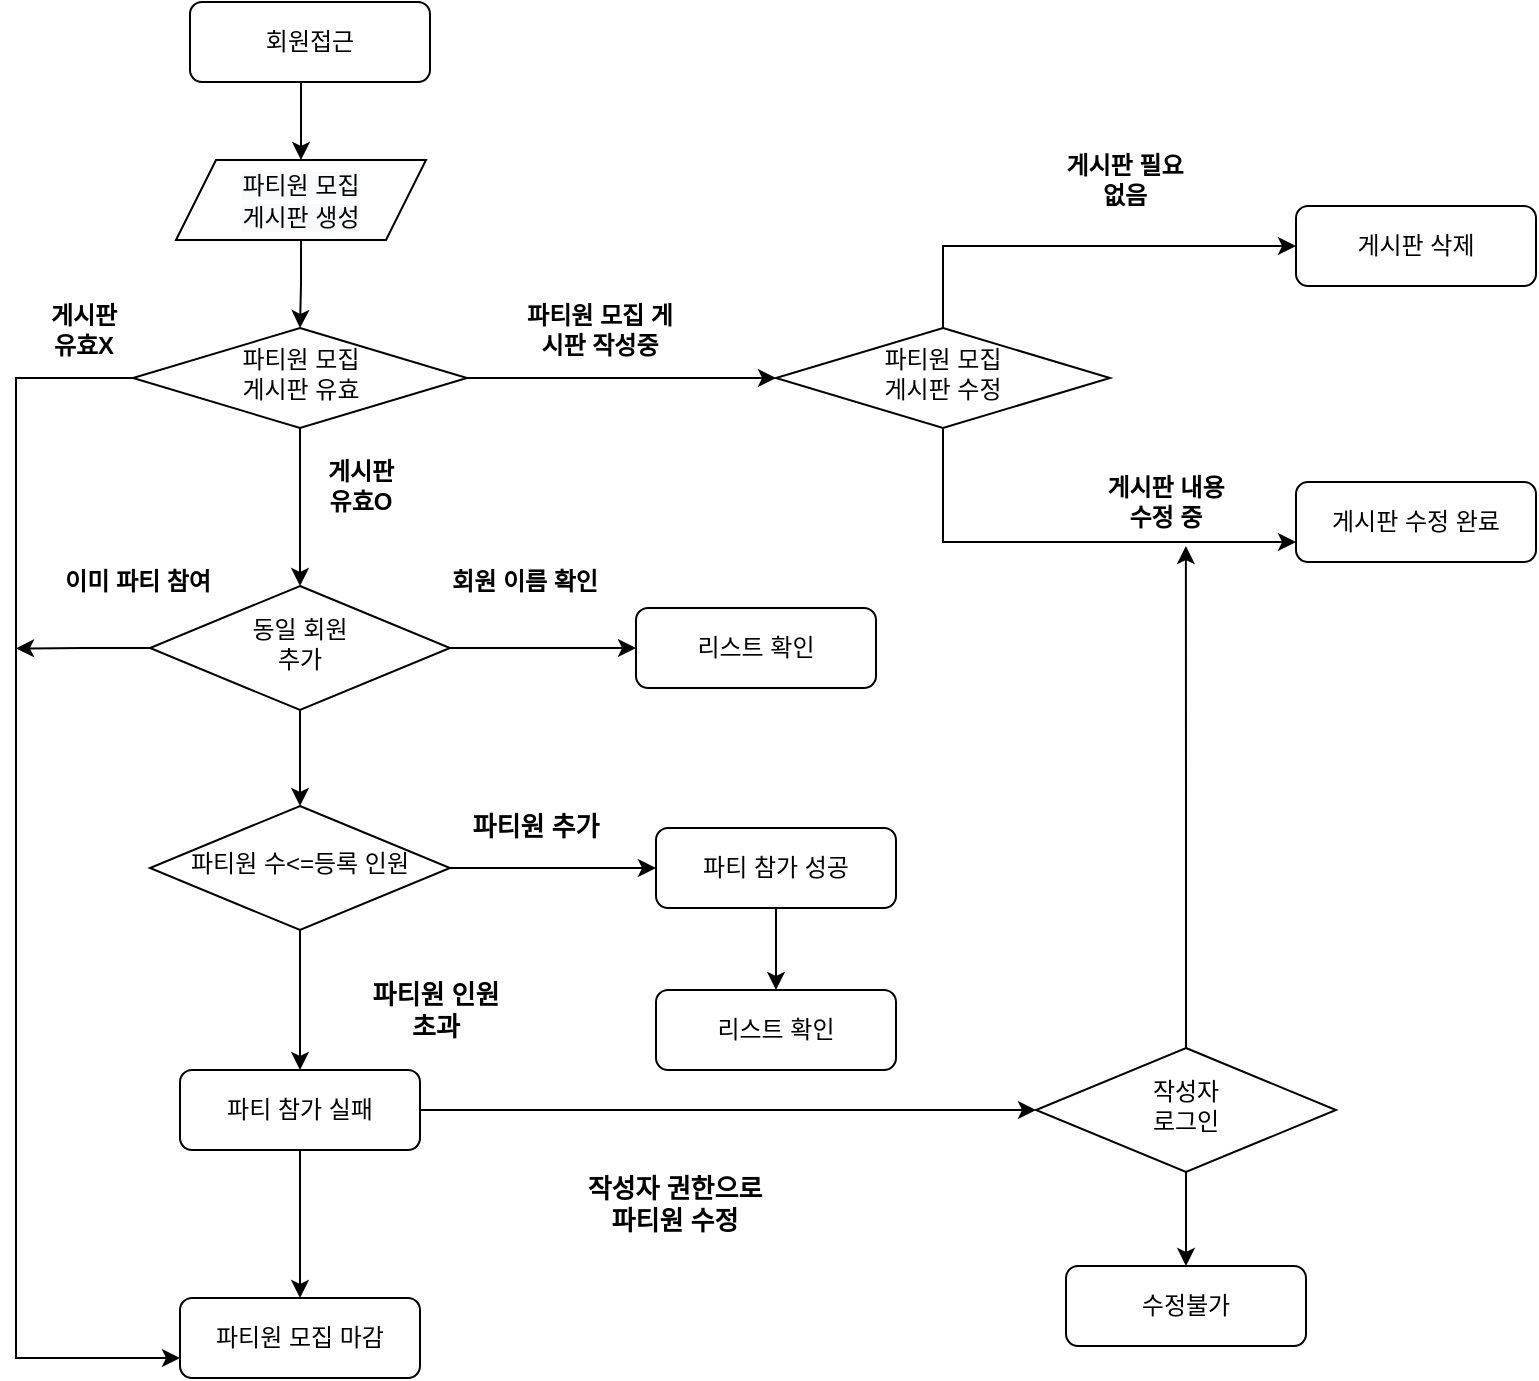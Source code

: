 <mxfile version="15.1.0" type="github">
  <diagram id="C5RBs43oDa-KdzZeNtuy" name="Page-1">
    <mxGraphModel dx="958" dy="567" grid="1" gridSize="10" guides="1" tooltips="1" connect="1" arrows="1" fold="1" page="1" pageScale="1" pageWidth="827" pageHeight="1169" math="0" shadow="0">
      <root>
        <mxCell id="WIyWlLk6GJQsqaUBKTNV-0" />
        <mxCell id="WIyWlLk6GJQsqaUBKTNV-1" parent="WIyWlLk6GJQsqaUBKTNV-0" />
        <mxCell id="6zjBVDcBIrsnw04U2uf7-14" style="edgeStyle=orthogonalEdgeStyle;rounded=0;orthogonalLoop=1;jettySize=auto;html=1;exitX=0.5;exitY=1;exitDx=0;exitDy=0;entryX=0.5;entryY=0;entryDx=0;entryDy=0;fontSize=13;" edge="1" parent="WIyWlLk6GJQsqaUBKTNV-1" source="WIyWlLk6GJQsqaUBKTNV-3" target="6zjBVDcBIrsnw04U2uf7-11">
          <mxGeometry relative="1" as="geometry" />
        </mxCell>
        <mxCell id="WIyWlLk6GJQsqaUBKTNV-3" value="&lt;font style=&quot;vertical-align: inherit&quot;&gt;&lt;font style=&quot;vertical-align: inherit&quot;&gt;회원접근&lt;/font&gt;&lt;/font&gt;" style="rounded=1;whiteSpace=wrap;html=1;fontSize=12;glass=0;strokeWidth=1;shadow=0;" parent="WIyWlLk6GJQsqaUBKTNV-1" vertex="1">
          <mxGeometry x="137" y="78" width="120" height="40" as="geometry" />
        </mxCell>
        <mxCell id="6zjBVDcBIrsnw04U2uf7-18" style="edgeStyle=orthogonalEdgeStyle;rounded=0;orthogonalLoop=1;jettySize=auto;html=1;exitX=0.5;exitY=1;exitDx=0;exitDy=0;entryX=0.5;entryY=0;entryDx=0;entryDy=0;fontSize=14;" edge="1" parent="WIyWlLk6GJQsqaUBKTNV-1" source="WIyWlLk6GJQsqaUBKTNV-6" target="6zjBVDcBIrsnw04U2uf7-15">
          <mxGeometry relative="1" as="geometry" />
        </mxCell>
        <mxCell id="6zjBVDcBIrsnw04U2uf7-38" style="edgeStyle=orthogonalEdgeStyle;rounded=0;orthogonalLoop=1;jettySize=auto;html=1;exitX=1;exitY=0.5;exitDx=0;exitDy=0;entryX=0;entryY=0.5;entryDx=0;entryDy=0;fontSize=12;" edge="1" parent="WIyWlLk6GJQsqaUBKTNV-1" source="WIyWlLk6GJQsqaUBKTNV-6" target="WIyWlLk6GJQsqaUBKTNV-7">
          <mxGeometry relative="1" as="geometry" />
        </mxCell>
        <mxCell id="WIyWlLk6GJQsqaUBKTNV-6" value="파티원 수&amp;lt;=등록 인원" style="rhombus;whiteSpace=wrap;html=1;shadow=0;fontFamily=Helvetica;fontSize=12;align=center;strokeWidth=1;spacing=6;spacingTop=-4;" parent="WIyWlLk6GJQsqaUBKTNV-1" vertex="1">
          <mxGeometry x="117" y="480" width="150" height="62" as="geometry" />
        </mxCell>
        <mxCell id="6zjBVDcBIrsnw04U2uf7-53" style="edgeStyle=orthogonalEdgeStyle;rounded=0;orthogonalLoop=1;jettySize=auto;html=1;exitX=0.5;exitY=1;exitDx=0;exitDy=0;entryX=0.5;entryY=0;entryDx=0;entryDy=0;fontSize=13;" edge="1" parent="WIyWlLk6GJQsqaUBKTNV-1" source="WIyWlLk6GJQsqaUBKTNV-7" target="6zjBVDcBIrsnw04U2uf7-52">
          <mxGeometry relative="1" as="geometry" />
        </mxCell>
        <mxCell id="WIyWlLk6GJQsqaUBKTNV-7" value="파티 참가 성공" style="rounded=1;whiteSpace=wrap;html=1;fontSize=12;glass=0;strokeWidth=1;shadow=0;" parent="WIyWlLk6GJQsqaUBKTNV-1" vertex="1">
          <mxGeometry x="370" y="491" width="120" height="40" as="geometry" />
        </mxCell>
        <mxCell id="6zjBVDcBIrsnw04U2uf7-25" style="edgeStyle=orthogonalEdgeStyle;rounded=0;orthogonalLoop=1;jettySize=auto;html=1;exitX=0.5;exitY=1;exitDx=0;exitDy=0;entryX=0.5;entryY=0;entryDx=0;entryDy=0;fontSize=14;" edge="1" parent="WIyWlLk6GJQsqaUBKTNV-1" source="6zjBVDcBIrsnw04U2uf7-11" target="6zjBVDcBIrsnw04U2uf7-24">
          <mxGeometry relative="1" as="geometry" />
        </mxCell>
        <mxCell id="6zjBVDcBIrsnw04U2uf7-11" value="&#xa;&#xa;&lt;span style=&quot;color: rgb(0, 0, 0); font-family: helvetica; font-size: 12px; font-style: normal; font-weight: 400; letter-spacing: normal; text-align: center; text-indent: 0px; text-transform: none; word-spacing: 0px; background-color: rgb(248, 249, 250); display: inline; float: none;&quot;&gt;파티원 모집&lt;/span&gt;&lt;br style=&quot;color: rgb(0, 0, 0); font-family: helvetica; font-size: 12px; font-style: normal; font-weight: 400; letter-spacing: normal; text-align: center; text-indent: 0px; text-transform: none; word-spacing: 0px; background-color: rgb(248, 249, 250);&quot;&gt;&lt;span style=&quot;color: rgb(0, 0, 0); font-family: helvetica; font-size: 12px; font-style: normal; font-weight: 400; letter-spacing: normal; text-align: center; text-indent: 0px; text-transform: none; word-spacing: 0px; background-color: rgb(248, 249, 250); display: inline; float: none;&quot;&gt;게시판 생성&lt;/span&gt;&#xa;&#xa;" style="shape=parallelogram;perimeter=parallelogramPerimeter;whiteSpace=wrap;html=1;fixedSize=1;fontSize=13;" vertex="1" parent="WIyWlLk6GJQsqaUBKTNV-1">
          <mxGeometry x="130" y="157" width="125" height="40" as="geometry" />
        </mxCell>
        <mxCell id="6zjBVDcBIrsnw04U2uf7-20" style="edgeStyle=orthogonalEdgeStyle;rounded=0;orthogonalLoop=1;jettySize=auto;html=1;exitX=0.5;exitY=1;exitDx=0;exitDy=0;entryX=0.5;entryY=0;entryDx=0;entryDy=0;fontSize=14;" edge="1" parent="WIyWlLk6GJQsqaUBKTNV-1" source="6zjBVDcBIrsnw04U2uf7-15" target="6zjBVDcBIrsnw04U2uf7-19">
          <mxGeometry relative="1" as="geometry" />
        </mxCell>
        <mxCell id="6zjBVDcBIrsnw04U2uf7-62" style="edgeStyle=orthogonalEdgeStyle;rounded=0;orthogonalLoop=1;jettySize=auto;html=1;exitX=1;exitY=0.5;exitDx=0;exitDy=0;entryX=0;entryY=0.5;entryDx=0;entryDy=0;fontSize=13;" edge="1" parent="WIyWlLk6GJQsqaUBKTNV-1" source="6zjBVDcBIrsnw04U2uf7-15" target="6zjBVDcBIrsnw04U2uf7-61">
          <mxGeometry relative="1" as="geometry" />
        </mxCell>
        <mxCell id="6zjBVDcBIrsnw04U2uf7-15" value="파티 참가 실패" style="rounded=1;whiteSpace=wrap;html=1;fontSize=12;glass=0;strokeWidth=1;shadow=0;" vertex="1" parent="WIyWlLk6GJQsqaUBKTNV-1">
          <mxGeometry x="132" y="612" width="120" height="40" as="geometry" />
        </mxCell>
        <mxCell id="6zjBVDcBIrsnw04U2uf7-19" value="파티원 모집 마감" style="rounded=1;whiteSpace=wrap;html=1;fontSize=12;glass=0;strokeWidth=1;shadow=0;" vertex="1" parent="WIyWlLk6GJQsqaUBKTNV-1">
          <mxGeometry x="132" y="726" width="120" height="40" as="geometry" />
        </mxCell>
        <mxCell id="6zjBVDcBIrsnw04U2uf7-27" style="edgeStyle=orthogonalEdgeStyle;rounded=0;orthogonalLoop=1;jettySize=auto;html=1;exitX=0;exitY=0.5;exitDx=0;exitDy=0;entryX=0;entryY=0.75;entryDx=0;entryDy=0;fontSize=14;" edge="1" parent="WIyWlLk6GJQsqaUBKTNV-1" source="6zjBVDcBIrsnw04U2uf7-24" target="6zjBVDcBIrsnw04U2uf7-19">
          <mxGeometry relative="1" as="geometry">
            <Array as="points">
              <mxPoint x="50" y="266" />
              <mxPoint x="50" y="756" />
            </Array>
          </mxGeometry>
        </mxCell>
        <mxCell id="6zjBVDcBIrsnw04U2uf7-33" style="edgeStyle=orthogonalEdgeStyle;rounded=0;orthogonalLoop=1;jettySize=auto;html=1;exitX=1;exitY=0.5;exitDx=0;exitDy=0;entryX=0;entryY=0.5;entryDx=0;entryDy=0;fontSize=12;" edge="1" parent="WIyWlLk6GJQsqaUBKTNV-1" source="6zjBVDcBIrsnw04U2uf7-24" target="6zjBVDcBIrsnw04U2uf7-32">
          <mxGeometry relative="1" as="geometry" />
        </mxCell>
        <mxCell id="6zjBVDcBIrsnw04U2uf7-48" style="edgeStyle=orthogonalEdgeStyle;rounded=0;orthogonalLoop=1;jettySize=auto;html=1;exitX=0.5;exitY=1;exitDx=0;exitDy=0;entryX=0.5;entryY=0;entryDx=0;entryDy=0;fontSize=13;" edge="1" parent="WIyWlLk6GJQsqaUBKTNV-1" source="6zjBVDcBIrsnw04U2uf7-24" target="6zjBVDcBIrsnw04U2uf7-47">
          <mxGeometry relative="1" as="geometry" />
        </mxCell>
        <mxCell id="6zjBVDcBIrsnw04U2uf7-24" value="파티원 모집&lt;br&gt;게시판 유효" style="rhombus;whiteSpace=wrap;html=1;shadow=0;fontFamily=Helvetica;fontSize=12;align=center;strokeWidth=1;spacing=6;spacingTop=-4;" vertex="1" parent="WIyWlLk6GJQsqaUBKTNV-1">
          <mxGeometry x="108.5" y="241" width="167" height="50" as="geometry" />
        </mxCell>
        <mxCell id="6zjBVDcBIrsnw04U2uf7-29" value="게시판 유효X" style="text;html=1;strokeColor=none;fillColor=none;align=center;verticalAlign=middle;whiteSpace=wrap;rounded=0;fontSize=12;fontStyle=1" vertex="1" parent="WIyWlLk6GJQsqaUBKTNV-1">
          <mxGeometry x="60" y="232" width="47.5" height="20" as="geometry" />
        </mxCell>
        <mxCell id="6zjBVDcBIrsnw04U2uf7-31" value="게시판 유효O" style="text;html=1;strokeColor=none;fillColor=none;align=center;verticalAlign=middle;whiteSpace=wrap;rounded=0;fontSize=12;fontStyle=1" vertex="1" parent="WIyWlLk6GJQsqaUBKTNV-1">
          <mxGeometry x="197.5" y="310" width="48.5" height="20" as="geometry" />
        </mxCell>
        <mxCell id="6zjBVDcBIrsnw04U2uf7-36" style="edgeStyle=orthogonalEdgeStyle;rounded=0;orthogonalLoop=1;jettySize=auto;html=1;exitX=0.5;exitY=0;exitDx=0;exitDy=0;entryX=0;entryY=0.5;entryDx=0;entryDy=0;fontSize=12;" edge="1" parent="WIyWlLk6GJQsqaUBKTNV-1" source="6zjBVDcBIrsnw04U2uf7-32" target="6zjBVDcBIrsnw04U2uf7-34">
          <mxGeometry relative="1" as="geometry" />
        </mxCell>
        <mxCell id="6zjBVDcBIrsnw04U2uf7-37" style="edgeStyle=orthogonalEdgeStyle;rounded=0;orthogonalLoop=1;jettySize=auto;html=1;exitX=0.5;exitY=1;exitDx=0;exitDy=0;entryX=0;entryY=0.75;entryDx=0;entryDy=0;fontSize=12;" edge="1" parent="WIyWlLk6GJQsqaUBKTNV-1" source="6zjBVDcBIrsnw04U2uf7-32" target="6zjBVDcBIrsnw04U2uf7-35">
          <mxGeometry relative="1" as="geometry" />
        </mxCell>
        <mxCell id="6zjBVDcBIrsnw04U2uf7-32" value="파티원 모집&lt;br&gt;게시판 수정" style="rhombus;whiteSpace=wrap;html=1;shadow=0;fontFamily=Helvetica;fontSize=12;align=center;strokeWidth=1;spacing=6;spacingTop=-4;" vertex="1" parent="WIyWlLk6GJQsqaUBKTNV-1">
          <mxGeometry x="430" y="241" width="167" height="50" as="geometry" />
        </mxCell>
        <mxCell id="6zjBVDcBIrsnw04U2uf7-34" value="게시판 삭제" style="rounded=1;whiteSpace=wrap;html=1;fontSize=12;glass=0;strokeWidth=1;shadow=0;" vertex="1" parent="WIyWlLk6GJQsqaUBKTNV-1">
          <mxGeometry x="690" y="180" width="120" height="40" as="geometry" />
        </mxCell>
        <mxCell id="6zjBVDcBIrsnw04U2uf7-35" value="게시판 수정 완료" style="rounded=1;whiteSpace=wrap;html=1;fontSize=12;glass=0;strokeWidth=1;shadow=0;" vertex="1" parent="WIyWlLk6GJQsqaUBKTNV-1">
          <mxGeometry x="690" y="318" width="120" height="40" as="geometry" />
        </mxCell>
        <mxCell id="6zjBVDcBIrsnw04U2uf7-39" value="파티원 추가" style="text;html=1;strokeColor=none;fillColor=none;align=center;verticalAlign=middle;whiteSpace=wrap;rounded=0;fontSize=13;fontStyle=1" vertex="1" parent="WIyWlLk6GJQsqaUBKTNV-1">
          <mxGeometry x="270" y="480" width="80" height="20" as="geometry" />
        </mxCell>
        <mxCell id="6zjBVDcBIrsnw04U2uf7-40" value="파티원 인원 초과" style="text;html=1;strokeColor=none;fillColor=none;align=center;verticalAlign=middle;whiteSpace=wrap;rounded=0;fontSize=13;fontStyle=1" vertex="1" parent="WIyWlLk6GJQsqaUBKTNV-1">
          <mxGeometry x="220" y="572" width="80" height="20" as="geometry" />
        </mxCell>
        <mxCell id="6zjBVDcBIrsnw04U2uf7-44" value="파티원 모집 게시판 작성중" style="text;html=1;strokeColor=none;fillColor=none;align=center;verticalAlign=middle;whiteSpace=wrap;rounded=0;fontSize=12;fontStyle=1" vertex="1" parent="WIyWlLk6GJQsqaUBKTNV-1">
          <mxGeometry x="302" y="232" width="80" height="20" as="geometry" />
        </mxCell>
        <mxCell id="6zjBVDcBIrsnw04U2uf7-45" value="게시판 필요 없음" style="text;html=1;strokeColor=none;fillColor=none;align=center;verticalAlign=middle;whiteSpace=wrap;rounded=0;fontSize=12;fontStyle=1" vertex="1" parent="WIyWlLk6GJQsqaUBKTNV-1">
          <mxGeometry x="570" y="157" width="68.75" height="20" as="geometry" />
        </mxCell>
        <mxCell id="6zjBVDcBIrsnw04U2uf7-46" value="게시판 내용 수정 중" style="text;html=1;strokeColor=none;fillColor=none;align=center;verticalAlign=middle;whiteSpace=wrap;rounded=0;fontSize=12;fontStyle=1" vertex="1" parent="WIyWlLk6GJQsqaUBKTNV-1">
          <mxGeometry x="590" y="318" width="70" height="20" as="geometry" />
        </mxCell>
        <mxCell id="6zjBVDcBIrsnw04U2uf7-49" style="edgeStyle=orthogonalEdgeStyle;rounded=0;orthogonalLoop=1;jettySize=auto;html=1;exitX=0;exitY=0.5;exitDx=0;exitDy=0;fontSize=13;" edge="1" parent="WIyWlLk6GJQsqaUBKTNV-1" source="6zjBVDcBIrsnw04U2uf7-47">
          <mxGeometry relative="1" as="geometry">
            <mxPoint x="50" y="401.235" as="targetPoint" />
          </mxGeometry>
        </mxCell>
        <mxCell id="6zjBVDcBIrsnw04U2uf7-51" style="edgeStyle=orthogonalEdgeStyle;rounded=0;orthogonalLoop=1;jettySize=auto;html=1;exitX=1;exitY=0.5;exitDx=0;exitDy=0;entryX=0;entryY=0.5;entryDx=0;entryDy=0;fontSize=13;" edge="1" parent="WIyWlLk6GJQsqaUBKTNV-1" source="6zjBVDcBIrsnw04U2uf7-47" target="6zjBVDcBIrsnw04U2uf7-50">
          <mxGeometry relative="1" as="geometry" />
        </mxCell>
        <mxCell id="6zjBVDcBIrsnw04U2uf7-66" style="edgeStyle=orthogonalEdgeStyle;rounded=0;orthogonalLoop=1;jettySize=auto;html=1;exitX=0.5;exitY=1;exitDx=0;exitDy=0;entryX=0.5;entryY=0;entryDx=0;entryDy=0;fontSize=13;" edge="1" parent="WIyWlLk6GJQsqaUBKTNV-1" source="6zjBVDcBIrsnw04U2uf7-47" target="WIyWlLk6GJQsqaUBKTNV-6">
          <mxGeometry relative="1" as="geometry" />
        </mxCell>
        <mxCell id="6zjBVDcBIrsnw04U2uf7-47" value="동일 회원&lt;br&gt;추가" style="rhombus;whiteSpace=wrap;html=1;shadow=0;fontFamily=Helvetica;fontSize=12;align=center;strokeWidth=1;spacing=6;spacingTop=-4;" vertex="1" parent="WIyWlLk6GJQsqaUBKTNV-1">
          <mxGeometry x="117" y="370" width="150" height="62" as="geometry" />
        </mxCell>
        <mxCell id="6zjBVDcBIrsnw04U2uf7-50" value="리스트 확인" style="rounded=1;whiteSpace=wrap;html=1;fontSize=12;glass=0;strokeWidth=1;shadow=0;" vertex="1" parent="WIyWlLk6GJQsqaUBKTNV-1">
          <mxGeometry x="360" y="381" width="120" height="40" as="geometry" />
        </mxCell>
        <mxCell id="6zjBVDcBIrsnw04U2uf7-52" value="리스트 확인" style="rounded=1;whiteSpace=wrap;html=1;fontSize=12;glass=0;strokeWidth=1;shadow=0;" vertex="1" parent="WIyWlLk6GJQsqaUBKTNV-1">
          <mxGeometry x="370" y="572" width="120" height="40" as="geometry" />
        </mxCell>
        <mxCell id="6zjBVDcBIrsnw04U2uf7-54" value="이미 파티 참여" style="text;html=1;strokeColor=none;fillColor=none;align=center;verticalAlign=middle;whiteSpace=wrap;rounded=0;fontSize=12;fontStyle=1" vertex="1" parent="WIyWlLk6GJQsqaUBKTNV-1">
          <mxGeometry x="70" y="358" width="81.5" height="20" as="geometry" />
        </mxCell>
        <mxCell id="6zjBVDcBIrsnw04U2uf7-55" value="회원 이름 확인" style="text;html=1;strokeColor=none;fillColor=none;align=center;verticalAlign=middle;whiteSpace=wrap;rounded=0;fontSize=12;fontStyle=1" vertex="1" parent="WIyWlLk6GJQsqaUBKTNV-1">
          <mxGeometry x="260" y="358" width="88.5" height="20" as="geometry" />
        </mxCell>
        <mxCell id="6zjBVDcBIrsnw04U2uf7-64" style="edgeStyle=orthogonalEdgeStyle;rounded=0;orthogonalLoop=1;jettySize=auto;html=1;exitX=0.5;exitY=1;exitDx=0;exitDy=0;fontSize=13;" edge="1" parent="WIyWlLk6GJQsqaUBKTNV-1" source="6zjBVDcBIrsnw04U2uf7-61" target="6zjBVDcBIrsnw04U2uf7-63">
          <mxGeometry relative="1" as="geometry" />
        </mxCell>
        <mxCell id="6zjBVDcBIrsnw04U2uf7-65" style="edgeStyle=orthogonalEdgeStyle;rounded=0;orthogonalLoop=1;jettySize=auto;html=1;exitX=0.5;exitY=0;exitDx=0;exitDy=0;fontSize=13;" edge="1" parent="WIyWlLk6GJQsqaUBKTNV-1" source="6zjBVDcBIrsnw04U2uf7-61">
          <mxGeometry relative="1" as="geometry">
            <mxPoint x="634.941" y="350" as="targetPoint" />
          </mxGeometry>
        </mxCell>
        <mxCell id="6zjBVDcBIrsnw04U2uf7-61" value="작성자&lt;br&gt;로그인" style="rhombus;whiteSpace=wrap;html=1;shadow=0;fontFamily=Helvetica;fontSize=12;align=center;strokeWidth=1;spacing=6;spacingTop=-4;" vertex="1" parent="WIyWlLk6GJQsqaUBKTNV-1">
          <mxGeometry x="560" y="601" width="150" height="62" as="geometry" />
        </mxCell>
        <mxCell id="6zjBVDcBIrsnw04U2uf7-63" value="수정불가" style="rounded=1;whiteSpace=wrap;html=1;fontSize=12;glass=0;strokeWidth=1;shadow=0;" vertex="1" parent="WIyWlLk6GJQsqaUBKTNV-1">
          <mxGeometry x="575" y="710" width="120" height="40" as="geometry" />
        </mxCell>
        <mxCell id="6zjBVDcBIrsnw04U2uf7-67" value="작성자 권한으로 파티원 수정" style="text;html=1;strokeColor=none;fillColor=none;align=center;verticalAlign=middle;whiteSpace=wrap;rounded=0;fontSize=13;fontStyle=1" vertex="1" parent="WIyWlLk6GJQsqaUBKTNV-1">
          <mxGeometry x="330" y="669" width="98.5" height="20" as="geometry" />
        </mxCell>
      </root>
    </mxGraphModel>
  </diagram>
</mxfile>
